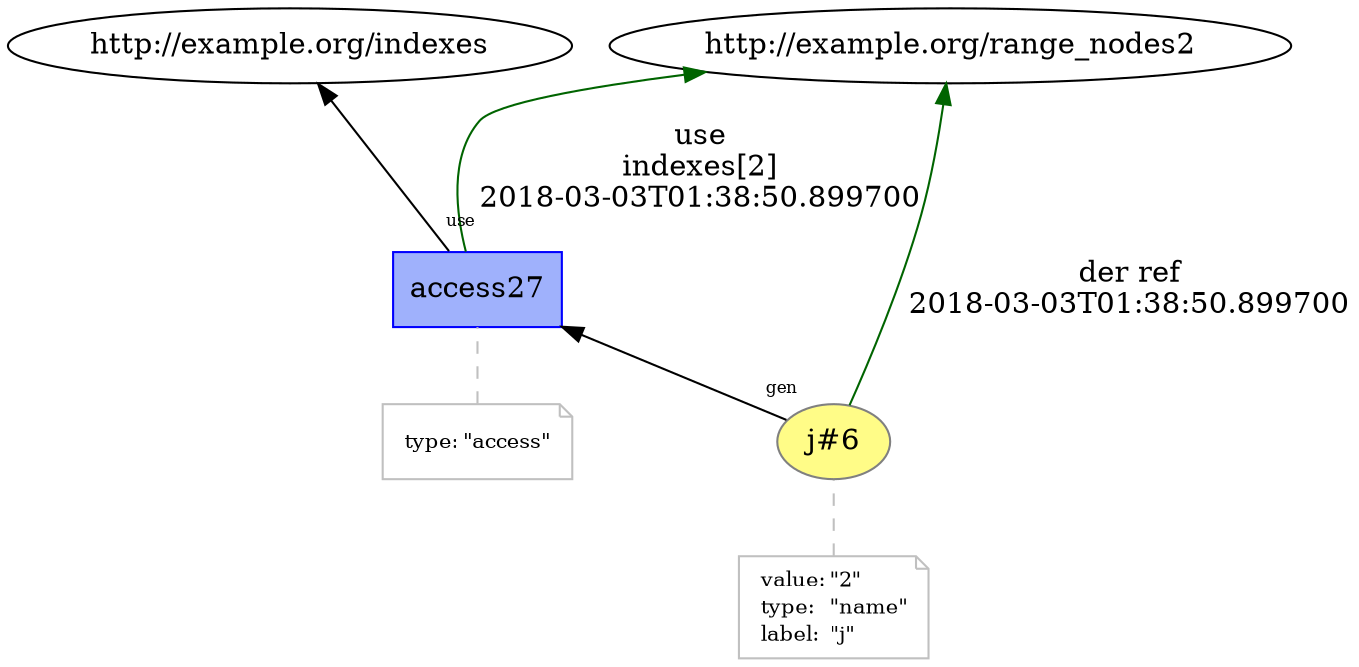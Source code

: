 digraph "PROV" { size="16,12"; rankdir="BT";
"http://example.org/j#6" [fillcolor="#FFFC87",color="#808080",style="filled",label="j#6",URL="http://example.org/j#6"]
"-attrs0" [color="gray",shape="note",fontsize="10",fontcolor="black",label=<<TABLE cellpadding="0" border="0">
	<TR>
	    <TD align="left">value:</TD>
	    <TD align="left">&quot;2&quot;</TD>
	</TR>
	<TR>
	    <TD align="left">type:</TD>
	    <TD align="left">&quot;name&quot;</TD>
	</TR>
	<TR>
	    <TD align="left">label:</TD>
	    <TD align="left">&quot;j&quot;</TD>
	</TR>
</TABLE>>]
"-attrs0" -> "http://example.org/j#6" [color="gray",style="dashed",arrowhead="none"]
"http://example.org/access27" [fillcolor="#9FB1FC",color="#0000FF",shape="polygon",sides="4",style="filled",label="access27",URL="http://example.org/access27"]
"-attrs1" [color="gray",shape="note",fontsize="10",fontcolor="black",label=<<TABLE cellpadding="0" border="0">
	<TR>
	    <TD align="left">type:</TD>
	    <TD align="left">&quot;access&quot;</TD>
	</TR>
</TABLE>>]
"-attrs1" -> "http://example.org/access27" [color="gray",style="dashed",arrowhead="none"]
"http://example.org/access27" -> "http://example.org/range_nodes2" [labelfontsize="8",labeldistance="1.5",color="darkgreen",labelangle="60.0",rotation="20",label="use
indexes[2]
2018-03-03T01:38:50.899700"]
"http://example.org/j#6" -> "http://example.org/range_nodes2" [labelfontsize="8",labeldistance="1.5",color="darkgreen",labelangle="60.0",rotation="20",label="der ref
2018-03-03T01:38:50.899700"]
"http://example.org/j#6" -> "http://example.org/access27" [labelfontsize="8",labeldistance="1.5",labelangle="60.0",rotation="20",taillabel="gen"]
"http://example.org/access27" -> "http://example.org/indexes" [labelfontsize="8",labeldistance="1.5",labelangle="60.0",rotation="20",taillabel="use"]
}
